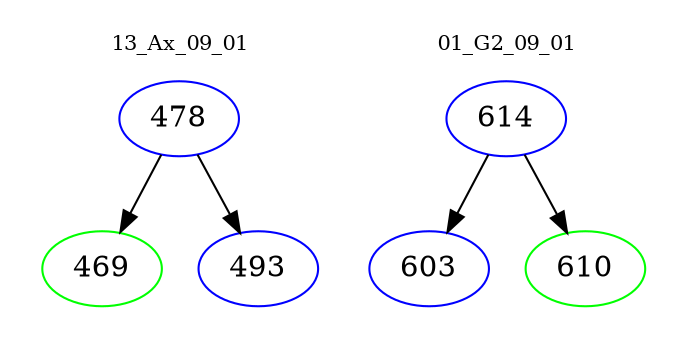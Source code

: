 digraph{
subgraph cluster_0 {
color = white
label = "13_Ax_09_01";
fontsize=10;
T0_478 [label="478", color="blue"]
T0_478 -> T0_469 [color="black"]
T0_469 [label="469", color="green"]
T0_478 -> T0_493 [color="black"]
T0_493 [label="493", color="blue"]
}
subgraph cluster_1 {
color = white
label = "01_G2_09_01";
fontsize=10;
T1_614 [label="614", color="blue"]
T1_614 -> T1_603 [color="black"]
T1_603 [label="603", color="blue"]
T1_614 -> T1_610 [color="black"]
T1_610 [label="610", color="green"]
}
}
